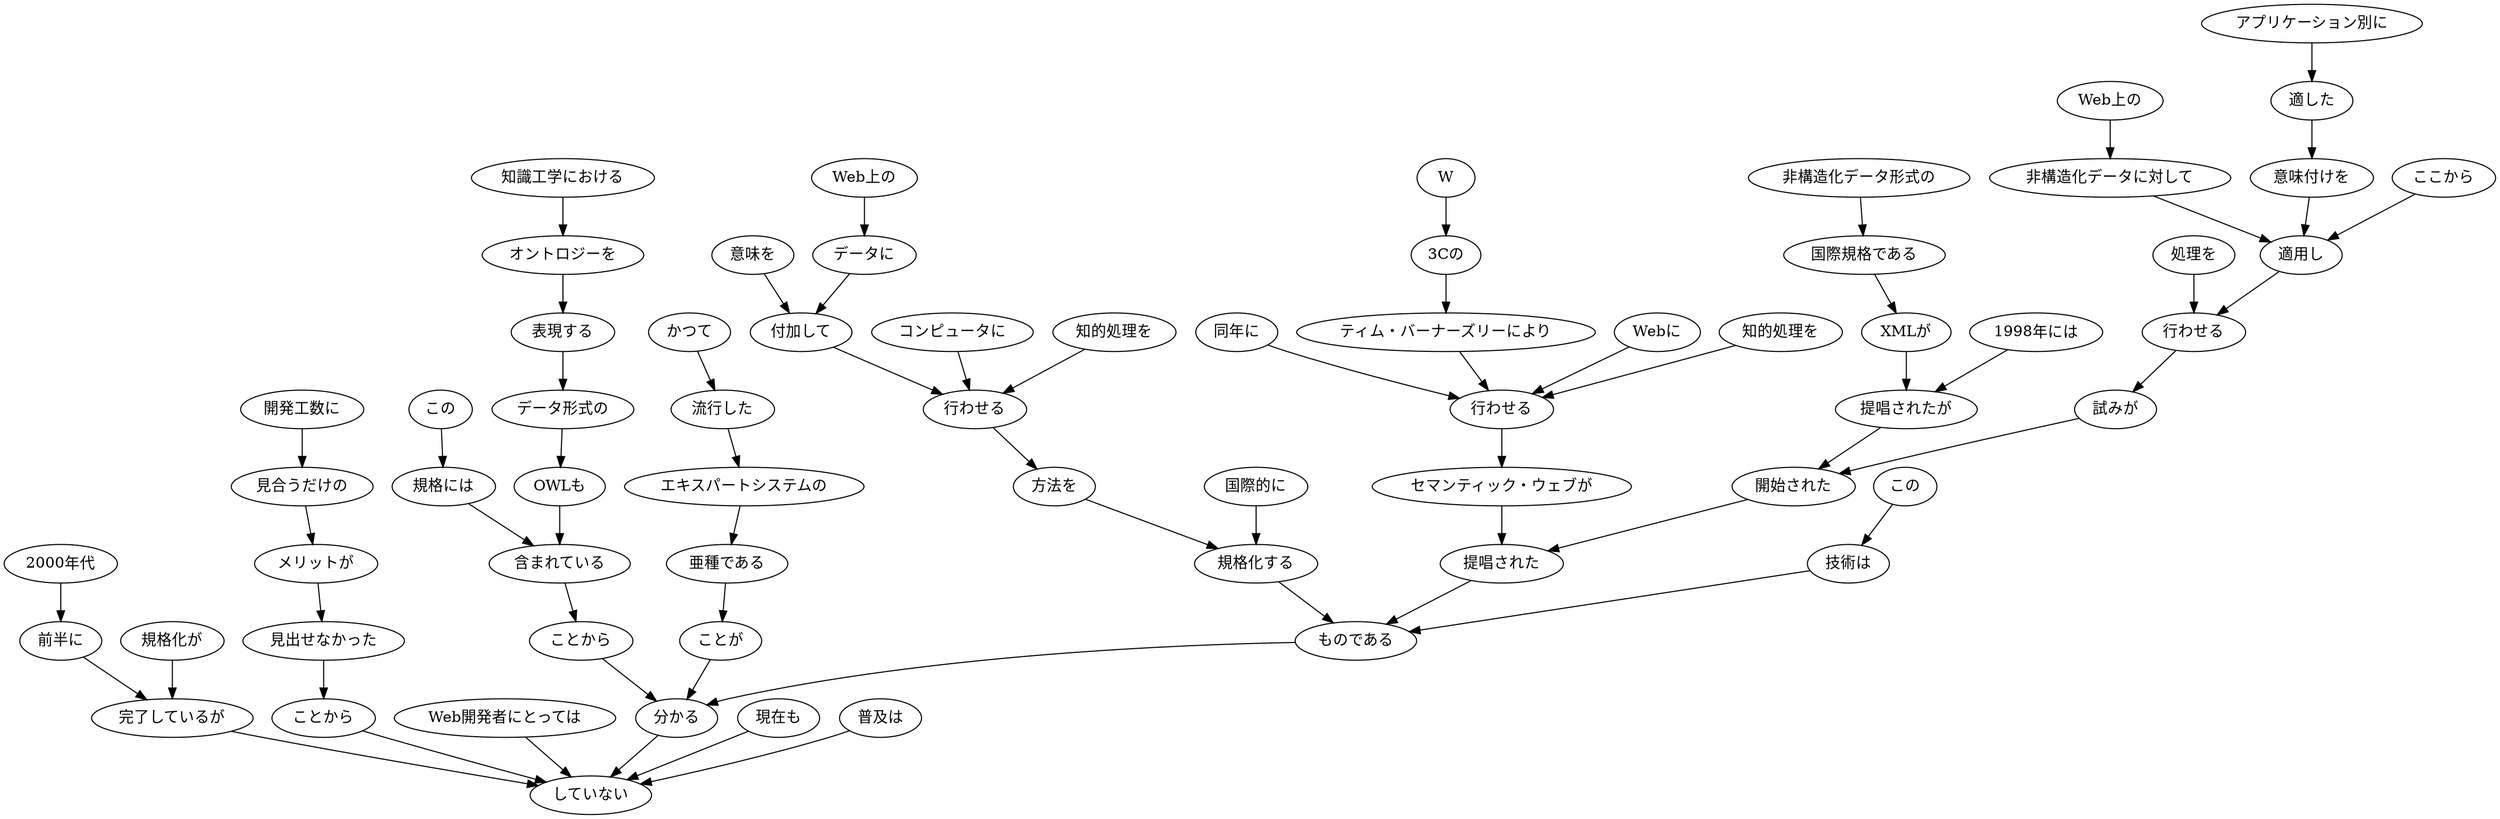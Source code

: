 // ans44
digraph {
	0 [label="1998年には"]
	4 [label="提唱されたが"]
	0 -> 4
	1 [label="非構造化データ形式の"]
	2 [label="国際規格である"]
	1 -> 2
	2 [label="国際規格である"]
	3 [label="XMLが"]
	2 -> 3
	3 [label="XMLが"]
	4 [label="提唱されたが"]
	3 -> 4
	4 [label="提唱されたが"]
	15 [label="開始された"]
	4 -> 15
	5 [label="ここから"]
	11 [label="適用し"]
	5 -> 11
	6 [label="Web上の"]
	7 [label="非構造化データに対して"]
	6 -> 7
	7 [label="非構造化データに対して"]
	11 [label="適用し"]
	7 -> 11
	8 [label="アプリケーション別に"]
	9 [label="適した"]
	8 -> 9
	9 [label="適した"]
	10 [label="意味付けを"]
	9 -> 10
	10 [label="意味付けを"]
	11 [label="適用し"]
	10 -> 11
	11 [label="適用し"]
	13 [label="行わせる"]
	11 -> 13
	12 [label="処理を"]
	13 [label="行わせる"]
	12 -> 13
	13 [label="行わせる"]
	14 [label="試みが"]
	13 -> 14
	14 [label="試みが"]
	15 [label="開始された"]
	14 -> 15
	15 [label="開始された"]
	24 [label="提唱された"]
	15 -> 24
	16 [label="同年に"]
	22 [label="行わせる"]
	16 -> 22
	17 [label=W]
	18 [label="3Cの"]
	17 -> 18
	18 [label="3Cの"]
	19 [label="ティム・バーナーズリーにより"]
	18 -> 19
	19 [label="ティム・バーナーズリーにより"]
	22 [label="行わせる"]
	19 -> 22
	20 [label="Webに"]
	22 [label="行わせる"]
	20 -> 22
	21 [label="知的処理を"]
	22 [label="行わせる"]
	21 -> 22
	22 [label="行わせる"]
	23 [label="セマンティック・ウェブが"]
	22 -> 23
	23 [label="セマンティック・ウェブが"]
	24 [label="提唱された"]
	23 -> 24
	24 [label="提唱された"]
	37 [label="ものである"]
	24 -> 37
	25 [label="この"]
	26 [label="技術は"]
	25 -> 26
	26 [label="技術は"]
	37 [label="ものである"]
	26 -> 37
	27 [label="Web上の"]
	28 [label="データに"]
	27 -> 28
	28 [label="データに"]
	30 [label="付加して"]
	28 -> 30
	29 [label="意味を"]
	30 [label="付加して"]
	29 -> 30
	30 [label="付加して"]
	33 [label="行わせる"]
	30 -> 33
	31 [label="コンピュータに"]
	33 [label="行わせる"]
	31 -> 33
	32 [label="知的処理を"]
	33 [label="行わせる"]
	32 -> 33
	33 [label="行わせる"]
	34 [label="方法を"]
	33 -> 34
	34 [label="方法を"]
	36 [label="規格化する"]
	34 -> 36
	35 [label="国際的に"]
	36 [label="規格化する"]
	35 -> 36
	36 [label="規格化する"]
	37 [label="ものである"]
	36 -> 37
	37 [label="ものである"]
	52 [label="分かる"]
	37 -> 52
	38 [label="この"]
	39 [label="規格には"]
	38 -> 39
	39 [label="規格には"]
	45 [label="含まれている"]
	39 -> 45
	40 [label="知識工学における"]
	41 [label="オントロジーを"]
	40 -> 41
	41 [label="オントロジーを"]
	42 [label="表現する"]
	41 -> 42
	42 [label="表現する"]
	43 [label="データ形式の"]
	42 -> 43
	43 [label="データ形式の"]
	44 [label="OWLも"]
	43 -> 44
	44 [label="OWLも"]
	45 [label="含まれている"]
	44 -> 45
	45 [label="含まれている"]
	46 [label="ことから"]
	45 -> 46
	46 [label="ことから"]
	52 [label="分かる"]
	46 -> 52
	47 [label="かつて"]
	48 [label="流行した"]
	47 -> 48
	48 [label="流行した"]
	49 [label="エキスパートシステムの"]
	48 -> 49
	49 [label="エキスパートシステムの"]
	50 [label="亜種である"]
	49 -> 50
	50 [label="亜種である"]
	51 [label="ことが"]
	50 -> 51
	51 [label="ことが"]
	52 [label="分かる"]
	51 -> 52
	52 [label="分かる"]
	65 [label="していない"]
	52 -> 65
	53 [label="2000年代"]
	54 [label="前半に"]
	53 -> 54
	54 [label="前半に"]
	56 [label="完了しているが"]
	54 -> 56
	55 [label="規格化が"]
	56 [label="完了しているが"]
	55 -> 56
	56 [label="完了しているが"]
	65 [label="していない"]
	56 -> 65
	57 [label="Web開発者にとっては"]
	65 [label="していない"]
	57 -> 65
	58 [label="開発工数に"]
	59 [label="見合うだけの"]
	58 -> 59
	59 [label="見合うだけの"]
	60 [label="メリットが"]
	59 -> 60
	60 [label="メリットが"]
	61 [label="見出せなかった"]
	60 -> 61
	61 [label="見出せなかった"]
	62 [label="ことから"]
	61 -> 62
	62 [label="ことから"]
	65 [label="していない"]
	62 -> 65
	63 [label="現在も"]
	65 [label="していない"]
	63 -> 65
	64 [label="普及は"]
	65 [label="していない"]
	64 -> 65
}
